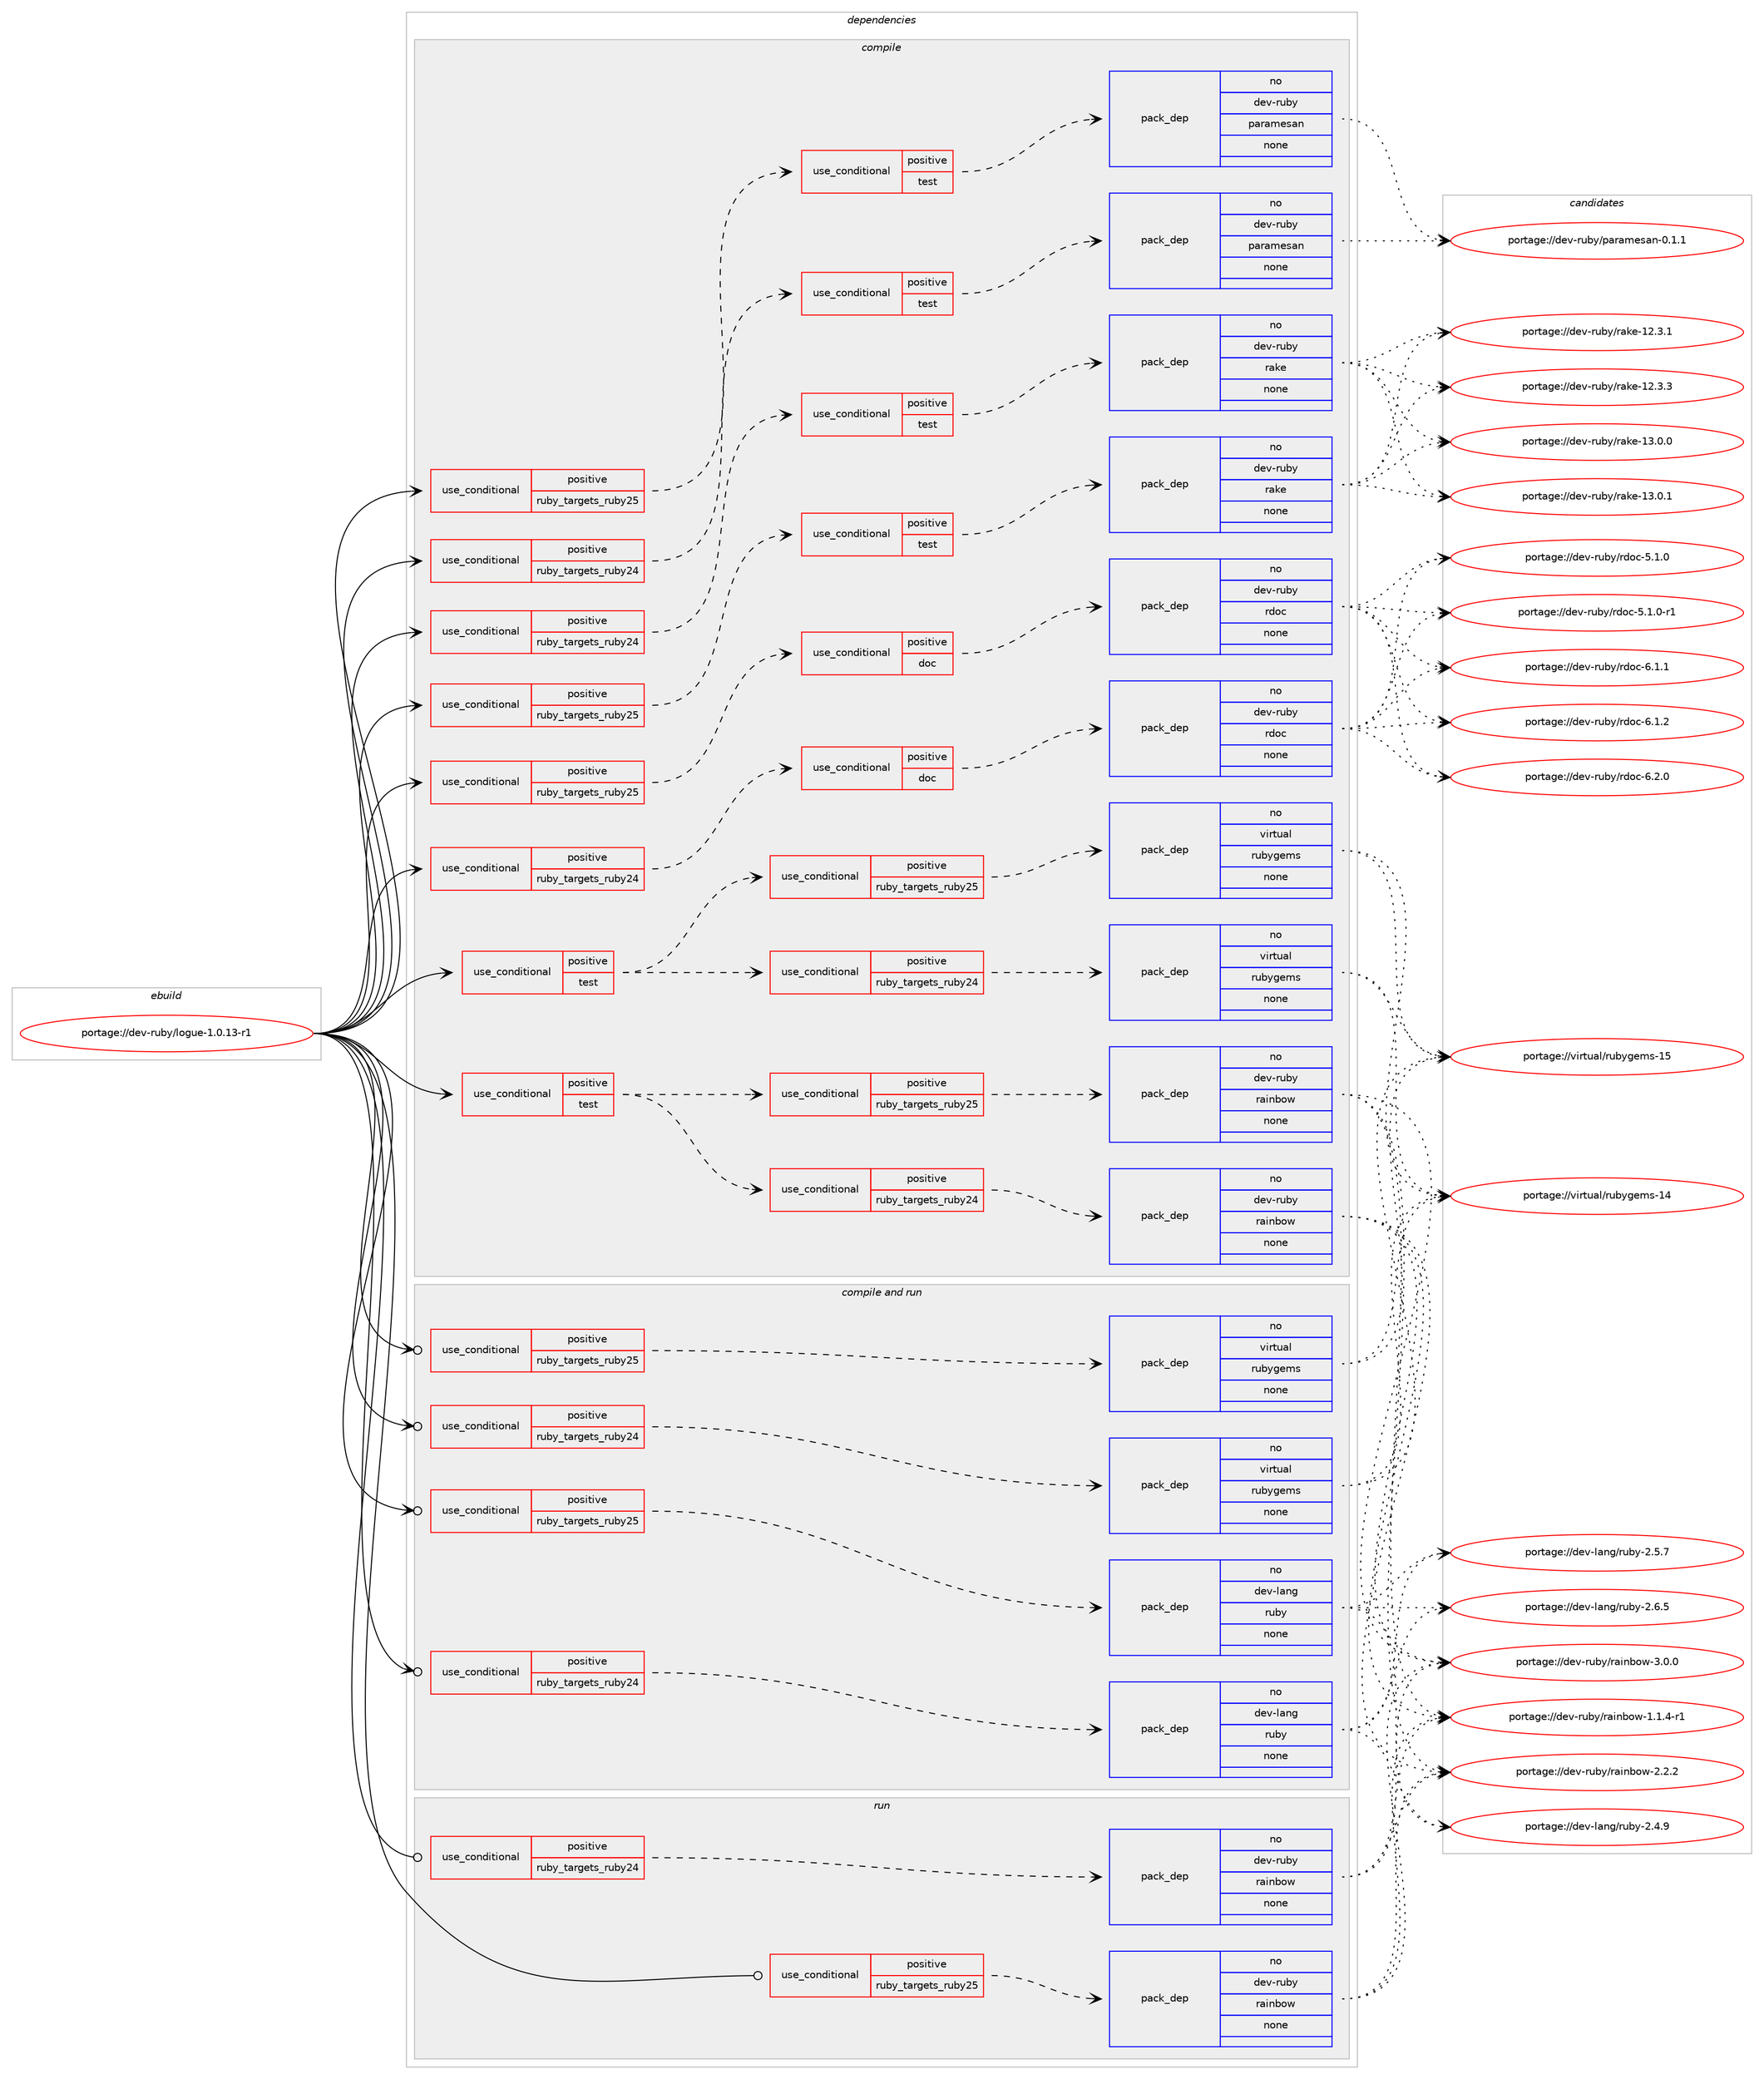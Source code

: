digraph prolog {

# *************
# Graph options
# *************

newrank=true;
concentrate=true;
compound=true;
graph [rankdir=LR,fontname=Helvetica,fontsize=10,ranksep=1.5];#, ranksep=2.5, nodesep=0.2];
edge  [arrowhead=vee];
node  [fontname=Helvetica,fontsize=10];

# **********
# The ebuild
# **********

subgraph cluster_leftcol {
color=gray;
rank=same;
label=<<i>ebuild</i>>;
id [label="portage://dev-ruby/logue-1.0.13-r1", color=red, width=4, href="../dev-ruby/logue-1.0.13-r1.svg"];
}

# ****************
# The dependencies
# ****************

subgraph cluster_midcol {
color=gray;
label=<<i>dependencies</i>>;
subgraph cluster_compile {
fillcolor="#eeeeee";
style=filled;
label=<<i>compile</i>>;
subgraph cond55322 {
dependency227153 [label=<<TABLE BORDER="0" CELLBORDER="1" CELLSPACING="0" CELLPADDING="4"><TR><TD ROWSPAN="3" CELLPADDING="10">use_conditional</TD></TR><TR><TD>positive</TD></TR><TR><TD>ruby_targets_ruby24</TD></TR></TABLE>>, shape=none, color=red];
subgraph cond55323 {
dependency227154 [label=<<TABLE BORDER="0" CELLBORDER="1" CELLSPACING="0" CELLPADDING="4"><TR><TD ROWSPAN="3" CELLPADDING="10">use_conditional</TD></TR><TR><TD>positive</TD></TR><TR><TD>doc</TD></TR></TABLE>>, shape=none, color=red];
subgraph pack168333 {
dependency227155 [label=<<TABLE BORDER="0" CELLBORDER="1" CELLSPACING="0" CELLPADDING="4" WIDTH="220"><TR><TD ROWSPAN="6" CELLPADDING="30">pack_dep</TD></TR><TR><TD WIDTH="110">no</TD></TR><TR><TD>dev-ruby</TD></TR><TR><TD>rdoc</TD></TR><TR><TD>none</TD></TR><TR><TD></TD></TR></TABLE>>, shape=none, color=blue];
}
dependency227154:e -> dependency227155:w [weight=20,style="dashed",arrowhead="vee"];
}
dependency227153:e -> dependency227154:w [weight=20,style="dashed",arrowhead="vee"];
}
id:e -> dependency227153:w [weight=20,style="solid",arrowhead="vee"];
subgraph cond55324 {
dependency227156 [label=<<TABLE BORDER="0" CELLBORDER="1" CELLSPACING="0" CELLPADDING="4"><TR><TD ROWSPAN="3" CELLPADDING="10">use_conditional</TD></TR><TR><TD>positive</TD></TR><TR><TD>ruby_targets_ruby24</TD></TR></TABLE>>, shape=none, color=red];
subgraph cond55325 {
dependency227157 [label=<<TABLE BORDER="0" CELLBORDER="1" CELLSPACING="0" CELLPADDING="4"><TR><TD ROWSPAN="3" CELLPADDING="10">use_conditional</TD></TR><TR><TD>positive</TD></TR><TR><TD>test</TD></TR></TABLE>>, shape=none, color=red];
subgraph pack168334 {
dependency227158 [label=<<TABLE BORDER="0" CELLBORDER="1" CELLSPACING="0" CELLPADDING="4" WIDTH="220"><TR><TD ROWSPAN="6" CELLPADDING="30">pack_dep</TD></TR><TR><TD WIDTH="110">no</TD></TR><TR><TD>dev-ruby</TD></TR><TR><TD>paramesan</TD></TR><TR><TD>none</TD></TR><TR><TD></TD></TR></TABLE>>, shape=none, color=blue];
}
dependency227157:e -> dependency227158:w [weight=20,style="dashed",arrowhead="vee"];
}
dependency227156:e -> dependency227157:w [weight=20,style="dashed",arrowhead="vee"];
}
id:e -> dependency227156:w [weight=20,style="solid",arrowhead="vee"];
subgraph cond55326 {
dependency227159 [label=<<TABLE BORDER="0" CELLBORDER="1" CELLSPACING="0" CELLPADDING="4"><TR><TD ROWSPAN="3" CELLPADDING="10">use_conditional</TD></TR><TR><TD>positive</TD></TR><TR><TD>ruby_targets_ruby24</TD></TR></TABLE>>, shape=none, color=red];
subgraph cond55327 {
dependency227160 [label=<<TABLE BORDER="0" CELLBORDER="1" CELLSPACING="0" CELLPADDING="4"><TR><TD ROWSPAN="3" CELLPADDING="10">use_conditional</TD></TR><TR><TD>positive</TD></TR><TR><TD>test</TD></TR></TABLE>>, shape=none, color=red];
subgraph pack168335 {
dependency227161 [label=<<TABLE BORDER="0" CELLBORDER="1" CELLSPACING="0" CELLPADDING="4" WIDTH="220"><TR><TD ROWSPAN="6" CELLPADDING="30">pack_dep</TD></TR><TR><TD WIDTH="110">no</TD></TR><TR><TD>dev-ruby</TD></TR><TR><TD>rake</TD></TR><TR><TD>none</TD></TR><TR><TD></TD></TR></TABLE>>, shape=none, color=blue];
}
dependency227160:e -> dependency227161:w [weight=20,style="dashed",arrowhead="vee"];
}
dependency227159:e -> dependency227160:w [weight=20,style="dashed",arrowhead="vee"];
}
id:e -> dependency227159:w [weight=20,style="solid",arrowhead="vee"];
subgraph cond55328 {
dependency227162 [label=<<TABLE BORDER="0" CELLBORDER="1" CELLSPACING="0" CELLPADDING="4"><TR><TD ROWSPAN="3" CELLPADDING="10">use_conditional</TD></TR><TR><TD>positive</TD></TR><TR><TD>ruby_targets_ruby25</TD></TR></TABLE>>, shape=none, color=red];
subgraph cond55329 {
dependency227163 [label=<<TABLE BORDER="0" CELLBORDER="1" CELLSPACING="0" CELLPADDING="4"><TR><TD ROWSPAN="3" CELLPADDING="10">use_conditional</TD></TR><TR><TD>positive</TD></TR><TR><TD>doc</TD></TR></TABLE>>, shape=none, color=red];
subgraph pack168336 {
dependency227164 [label=<<TABLE BORDER="0" CELLBORDER="1" CELLSPACING="0" CELLPADDING="4" WIDTH="220"><TR><TD ROWSPAN="6" CELLPADDING="30">pack_dep</TD></TR><TR><TD WIDTH="110">no</TD></TR><TR><TD>dev-ruby</TD></TR><TR><TD>rdoc</TD></TR><TR><TD>none</TD></TR><TR><TD></TD></TR></TABLE>>, shape=none, color=blue];
}
dependency227163:e -> dependency227164:w [weight=20,style="dashed",arrowhead="vee"];
}
dependency227162:e -> dependency227163:w [weight=20,style="dashed",arrowhead="vee"];
}
id:e -> dependency227162:w [weight=20,style="solid",arrowhead="vee"];
subgraph cond55330 {
dependency227165 [label=<<TABLE BORDER="0" CELLBORDER="1" CELLSPACING="0" CELLPADDING="4"><TR><TD ROWSPAN="3" CELLPADDING="10">use_conditional</TD></TR><TR><TD>positive</TD></TR><TR><TD>ruby_targets_ruby25</TD></TR></TABLE>>, shape=none, color=red];
subgraph cond55331 {
dependency227166 [label=<<TABLE BORDER="0" CELLBORDER="1" CELLSPACING="0" CELLPADDING="4"><TR><TD ROWSPAN="3" CELLPADDING="10">use_conditional</TD></TR><TR><TD>positive</TD></TR><TR><TD>test</TD></TR></TABLE>>, shape=none, color=red];
subgraph pack168337 {
dependency227167 [label=<<TABLE BORDER="0" CELLBORDER="1" CELLSPACING="0" CELLPADDING="4" WIDTH="220"><TR><TD ROWSPAN="6" CELLPADDING="30">pack_dep</TD></TR><TR><TD WIDTH="110">no</TD></TR><TR><TD>dev-ruby</TD></TR><TR><TD>paramesan</TD></TR><TR><TD>none</TD></TR><TR><TD></TD></TR></TABLE>>, shape=none, color=blue];
}
dependency227166:e -> dependency227167:w [weight=20,style="dashed",arrowhead="vee"];
}
dependency227165:e -> dependency227166:w [weight=20,style="dashed",arrowhead="vee"];
}
id:e -> dependency227165:w [weight=20,style="solid",arrowhead="vee"];
subgraph cond55332 {
dependency227168 [label=<<TABLE BORDER="0" CELLBORDER="1" CELLSPACING="0" CELLPADDING="4"><TR><TD ROWSPAN="3" CELLPADDING="10">use_conditional</TD></TR><TR><TD>positive</TD></TR><TR><TD>ruby_targets_ruby25</TD></TR></TABLE>>, shape=none, color=red];
subgraph cond55333 {
dependency227169 [label=<<TABLE BORDER="0" CELLBORDER="1" CELLSPACING="0" CELLPADDING="4"><TR><TD ROWSPAN="3" CELLPADDING="10">use_conditional</TD></TR><TR><TD>positive</TD></TR><TR><TD>test</TD></TR></TABLE>>, shape=none, color=red];
subgraph pack168338 {
dependency227170 [label=<<TABLE BORDER="0" CELLBORDER="1" CELLSPACING="0" CELLPADDING="4" WIDTH="220"><TR><TD ROWSPAN="6" CELLPADDING="30">pack_dep</TD></TR><TR><TD WIDTH="110">no</TD></TR><TR><TD>dev-ruby</TD></TR><TR><TD>rake</TD></TR><TR><TD>none</TD></TR><TR><TD></TD></TR></TABLE>>, shape=none, color=blue];
}
dependency227169:e -> dependency227170:w [weight=20,style="dashed",arrowhead="vee"];
}
dependency227168:e -> dependency227169:w [weight=20,style="dashed",arrowhead="vee"];
}
id:e -> dependency227168:w [weight=20,style="solid",arrowhead="vee"];
subgraph cond55334 {
dependency227171 [label=<<TABLE BORDER="0" CELLBORDER="1" CELLSPACING="0" CELLPADDING="4"><TR><TD ROWSPAN="3" CELLPADDING="10">use_conditional</TD></TR><TR><TD>positive</TD></TR><TR><TD>test</TD></TR></TABLE>>, shape=none, color=red];
subgraph cond55335 {
dependency227172 [label=<<TABLE BORDER="0" CELLBORDER="1" CELLSPACING="0" CELLPADDING="4"><TR><TD ROWSPAN="3" CELLPADDING="10">use_conditional</TD></TR><TR><TD>positive</TD></TR><TR><TD>ruby_targets_ruby24</TD></TR></TABLE>>, shape=none, color=red];
subgraph pack168339 {
dependency227173 [label=<<TABLE BORDER="0" CELLBORDER="1" CELLSPACING="0" CELLPADDING="4" WIDTH="220"><TR><TD ROWSPAN="6" CELLPADDING="30">pack_dep</TD></TR><TR><TD WIDTH="110">no</TD></TR><TR><TD>dev-ruby</TD></TR><TR><TD>rainbow</TD></TR><TR><TD>none</TD></TR><TR><TD></TD></TR></TABLE>>, shape=none, color=blue];
}
dependency227172:e -> dependency227173:w [weight=20,style="dashed",arrowhead="vee"];
}
dependency227171:e -> dependency227172:w [weight=20,style="dashed",arrowhead="vee"];
subgraph cond55336 {
dependency227174 [label=<<TABLE BORDER="0" CELLBORDER="1" CELLSPACING="0" CELLPADDING="4"><TR><TD ROWSPAN="3" CELLPADDING="10">use_conditional</TD></TR><TR><TD>positive</TD></TR><TR><TD>ruby_targets_ruby25</TD></TR></TABLE>>, shape=none, color=red];
subgraph pack168340 {
dependency227175 [label=<<TABLE BORDER="0" CELLBORDER="1" CELLSPACING="0" CELLPADDING="4" WIDTH="220"><TR><TD ROWSPAN="6" CELLPADDING="30">pack_dep</TD></TR><TR><TD WIDTH="110">no</TD></TR><TR><TD>dev-ruby</TD></TR><TR><TD>rainbow</TD></TR><TR><TD>none</TD></TR><TR><TD></TD></TR></TABLE>>, shape=none, color=blue];
}
dependency227174:e -> dependency227175:w [weight=20,style="dashed",arrowhead="vee"];
}
dependency227171:e -> dependency227174:w [weight=20,style="dashed",arrowhead="vee"];
}
id:e -> dependency227171:w [weight=20,style="solid",arrowhead="vee"];
subgraph cond55337 {
dependency227176 [label=<<TABLE BORDER="0" CELLBORDER="1" CELLSPACING="0" CELLPADDING="4"><TR><TD ROWSPAN="3" CELLPADDING="10">use_conditional</TD></TR><TR><TD>positive</TD></TR><TR><TD>test</TD></TR></TABLE>>, shape=none, color=red];
subgraph cond55338 {
dependency227177 [label=<<TABLE BORDER="0" CELLBORDER="1" CELLSPACING="0" CELLPADDING="4"><TR><TD ROWSPAN="3" CELLPADDING="10">use_conditional</TD></TR><TR><TD>positive</TD></TR><TR><TD>ruby_targets_ruby24</TD></TR></TABLE>>, shape=none, color=red];
subgraph pack168341 {
dependency227178 [label=<<TABLE BORDER="0" CELLBORDER="1" CELLSPACING="0" CELLPADDING="4" WIDTH="220"><TR><TD ROWSPAN="6" CELLPADDING="30">pack_dep</TD></TR><TR><TD WIDTH="110">no</TD></TR><TR><TD>virtual</TD></TR><TR><TD>rubygems</TD></TR><TR><TD>none</TD></TR><TR><TD></TD></TR></TABLE>>, shape=none, color=blue];
}
dependency227177:e -> dependency227178:w [weight=20,style="dashed",arrowhead="vee"];
}
dependency227176:e -> dependency227177:w [weight=20,style="dashed",arrowhead="vee"];
subgraph cond55339 {
dependency227179 [label=<<TABLE BORDER="0" CELLBORDER="1" CELLSPACING="0" CELLPADDING="4"><TR><TD ROWSPAN="3" CELLPADDING="10">use_conditional</TD></TR><TR><TD>positive</TD></TR><TR><TD>ruby_targets_ruby25</TD></TR></TABLE>>, shape=none, color=red];
subgraph pack168342 {
dependency227180 [label=<<TABLE BORDER="0" CELLBORDER="1" CELLSPACING="0" CELLPADDING="4" WIDTH="220"><TR><TD ROWSPAN="6" CELLPADDING="30">pack_dep</TD></TR><TR><TD WIDTH="110">no</TD></TR><TR><TD>virtual</TD></TR><TR><TD>rubygems</TD></TR><TR><TD>none</TD></TR><TR><TD></TD></TR></TABLE>>, shape=none, color=blue];
}
dependency227179:e -> dependency227180:w [weight=20,style="dashed",arrowhead="vee"];
}
dependency227176:e -> dependency227179:w [weight=20,style="dashed",arrowhead="vee"];
}
id:e -> dependency227176:w [weight=20,style="solid",arrowhead="vee"];
}
subgraph cluster_compileandrun {
fillcolor="#eeeeee";
style=filled;
label=<<i>compile and run</i>>;
subgraph cond55340 {
dependency227181 [label=<<TABLE BORDER="0" CELLBORDER="1" CELLSPACING="0" CELLPADDING="4"><TR><TD ROWSPAN="3" CELLPADDING="10">use_conditional</TD></TR><TR><TD>positive</TD></TR><TR><TD>ruby_targets_ruby24</TD></TR></TABLE>>, shape=none, color=red];
subgraph pack168343 {
dependency227182 [label=<<TABLE BORDER="0" CELLBORDER="1" CELLSPACING="0" CELLPADDING="4" WIDTH="220"><TR><TD ROWSPAN="6" CELLPADDING="30">pack_dep</TD></TR><TR><TD WIDTH="110">no</TD></TR><TR><TD>dev-lang</TD></TR><TR><TD>ruby</TD></TR><TR><TD>none</TD></TR><TR><TD></TD></TR></TABLE>>, shape=none, color=blue];
}
dependency227181:e -> dependency227182:w [weight=20,style="dashed",arrowhead="vee"];
}
id:e -> dependency227181:w [weight=20,style="solid",arrowhead="odotvee"];
subgraph cond55341 {
dependency227183 [label=<<TABLE BORDER="0" CELLBORDER="1" CELLSPACING="0" CELLPADDING="4"><TR><TD ROWSPAN="3" CELLPADDING="10">use_conditional</TD></TR><TR><TD>positive</TD></TR><TR><TD>ruby_targets_ruby24</TD></TR></TABLE>>, shape=none, color=red];
subgraph pack168344 {
dependency227184 [label=<<TABLE BORDER="0" CELLBORDER="1" CELLSPACING="0" CELLPADDING="4" WIDTH="220"><TR><TD ROWSPAN="6" CELLPADDING="30">pack_dep</TD></TR><TR><TD WIDTH="110">no</TD></TR><TR><TD>virtual</TD></TR><TR><TD>rubygems</TD></TR><TR><TD>none</TD></TR><TR><TD></TD></TR></TABLE>>, shape=none, color=blue];
}
dependency227183:e -> dependency227184:w [weight=20,style="dashed",arrowhead="vee"];
}
id:e -> dependency227183:w [weight=20,style="solid",arrowhead="odotvee"];
subgraph cond55342 {
dependency227185 [label=<<TABLE BORDER="0" CELLBORDER="1" CELLSPACING="0" CELLPADDING="4"><TR><TD ROWSPAN="3" CELLPADDING="10">use_conditional</TD></TR><TR><TD>positive</TD></TR><TR><TD>ruby_targets_ruby25</TD></TR></TABLE>>, shape=none, color=red];
subgraph pack168345 {
dependency227186 [label=<<TABLE BORDER="0" CELLBORDER="1" CELLSPACING="0" CELLPADDING="4" WIDTH="220"><TR><TD ROWSPAN="6" CELLPADDING="30">pack_dep</TD></TR><TR><TD WIDTH="110">no</TD></TR><TR><TD>dev-lang</TD></TR><TR><TD>ruby</TD></TR><TR><TD>none</TD></TR><TR><TD></TD></TR></TABLE>>, shape=none, color=blue];
}
dependency227185:e -> dependency227186:w [weight=20,style="dashed",arrowhead="vee"];
}
id:e -> dependency227185:w [weight=20,style="solid",arrowhead="odotvee"];
subgraph cond55343 {
dependency227187 [label=<<TABLE BORDER="0" CELLBORDER="1" CELLSPACING="0" CELLPADDING="4"><TR><TD ROWSPAN="3" CELLPADDING="10">use_conditional</TD></TR><TR><TD>positive</TD></TR><TR><TD>ruby_targets_ruby25</TD></TR></TABLE>>, shape=none, color=red];
subgraph pack168346 {
dependency227188 [label=<<TABLE BORDER="0" CELLBORDER="1" CELLSPACING="0" CELLPADDING="4" WIDTH="220"><TR><TD ROWSPAN="6" CELLPADDING="30">pack_dep</TD></TR><TR><TD WIDTH="110">no</TD></TR><TR><TD>virtual</TD></TR><TR><TD>rubygems</TD></TR><TR><TD>none</TD></TR><TR><TD></TD></TR></TABLE>>, shape=none, color=blue];
}
dependency227187:e -> dependency227188:w [weight=20,style="dashed",arrowhead="vee"];
}
id:e -> dependency227187:w [weight=20,style="solid",arrowhead="odotvee"];
}
subgraph cluster_run {
fillcolor="#eeeeee";
style=filled;
label=<<i>run</i>>;
subgraph cond55344 {
dependency227189 [label=<<TABLE BORDER="0" CELLBORDER="1" CELLSPACING="0" CELLPADDING="4"><TR><TD ROWSPAN="3" CELLPADDING="10">use_conditional</TD></TR><TR><TD>positive</TD></TR><TR><TD>ruby_targets_ruby24</TD></TR></TABLE>>, shape=none, color=red];
subgraph pack168347 {
dependency227190 [label=<<TABLE BORDER="0" CELLBORDER="1" CELLSPACING="0" CELLPADDING="4" WIDTH="220"><TR><TD ROWSPAN="6" CELLPADDING="30">pack_dep</TD></TR><TR><TD WIDTH="110">no</TD></TR><TR><TD>dev-ruby</TD></TR><TR><TD>rainbow</TD></TR><TR><TD>none</TD></TR><TR><TD></TD></TR></TABLE>>, shape=none, color=blue];
}
dependency227189:e -> dependency227190:w [weight=20,style="dashed",arrowhead="vee"];
}
id:e -> dependency227189:w [weight=20,style="solid",arrowhead="odot"];
subgraph cond55345 {
dependency227191 [label=<<TABLE BORDER="0" CELLBORDER="1" CELLSPACING="0" CELLPADDING="4"><TR><TD ROWSPAN="3" CELLPADDING="10">use_conditional</TD></TR><TR><TD>positive</TD></TR><TR><TD>ruby_targets_ruby25</TD></TR></TABLE>>, shape=none, color=red];
subgraph pack168348 {
dependency227192 [label=<<TABLE BORDER="0" CELLBORDER="1" CELLSPACING="0" CELLPADDING="4" WIDTH="220"><TR><TD ROWSPAN="6" CELLPADDING="30">pack_dep</TD></TR><TR><TD WIDTH="110">no</TD></TR><TR><TD>dev-ruby</TD></TR><TR><TD>rainbow</TD></TR><TR><TD>none</TD></TR><TR><TD></TD></TR></TABLE>>, shape=none, color=blue];
}
dependency227191:e -> dependency227192:w [weight=20,style="dashed",arrowhead="vee"];
}
id:e -> dependency227191:w [weight=20,style="solid",arrowhead="odot"];
}
}

# **************
# The candidates
# **************

subgraph cluster_choices {
rank=same;
color=gray;
label=<<i>candidates</i>>;

subgraph choice168333 {
color=black;
nodesep=1;
choiceportage10010111845114117981214711410011199455346494648 [label="portage://dev-ruby/rdoc-5.1.0", color=red, width=4,href="../dev-ruby/rdoc-5.1.0.svg"];
choiceportage100101118451141179812147114100111994553464946484511449 [label="portage://dev-ruby/rdoc-5.1.0-r1", color=red, width=4,href="../dev-ruby/rdoc-5.1.0-r1.svg"];
choiceportage10010111845114117981214711410011199455446494649 [label="portage://dev-ruby/rdoc-6.1.1", color=red, width=4,href="../dev-ruby/rdoc-6.1.1.svg"];
choiceportage10010111845114117981214711410011199455446494650 [label="portage://dev-ruby/rdoc-6.1.2", color=red, width=4,href="../dev-ruby/rdoc-6.1.2.svg"];
choiceportage10010111845114117981214711410011199455446504648 [label="portage://dev-ruby/rdoc-6.2.0", color=red, width=4,href="../dev-ruby/rdoc-6.2.0.svg"];
dependency227155:e -> choiceportage10010111845114117981214711410011199455346494648:w [style=dotted,weight="100"];
dependency227155:e -> choiceportage100101118451141179812147114100111994553464946484511449:w [style=dotted,weight="100"];
dependency227155:e -> choiceportage10010111845114117981214711410011199455446494649:w [style=dotted,weight="100"];
dependency227155:e -> choiceportage10010111845114117981214711410011199455446494650:w [style=dotted,weight="100"];
dependency227155:e -> choiceportage10010111845114117981214711410011199455446504648:w [style=dotted,weight="100"];
}
subgraph choice168334 {
color=black;
nodesep=1;
choiceportage100101118451141179812147112971149710910111597110454846494649 [label="portage://dev-ruby/paramesan-0.1.1", color=red, width=4,href="../dev-ruby/paramesan-0.1.1.svg"];
dependency227158:e -> choiceportage100101118451141179812147112971149710910111597110454846494649:w [style=dotted,weight="100"];
}
subgraph choice168335 {
color=black;
nodesep=1;
choiceportage1001011184511411798121471149710710145495046514649 [label="portage://dev-ruby/rake-12.3.1", color=red, width=4,href="../dev-ruby/rake-12.3.1.svg"];
choiceportage1001011184511411798121471149710710145495046514651 [label="portage://dev-ruby/rake-12.3.3", color=red, width=4,href="../dev-ruby/rake-12.3.3.svg"];
choiceportage1001011184511411798121471149710710145495146484648 [label="portage://dev-ruby/rake-13.0.0", color=red, width=4,href="../dev-ruby/rake-13.0.0.svg"];
choiceportage1001011184511411798121471149710710145495146484649 [label="portage://dev-ruby/rake-13.0.1", color=red, width=4,href="../dev-ruby/rake-13.0.1.svg"];
dependency227161:e -> choiceportage1001011184511411798121471149710710145495046514649:w [style=dotted,weight="100"];
dependency227161:e -> choiceportage1001011184511411798121471149710710145495046514651:w [style=dotted,weight="100"];
dependency227161:e -> choiceportage1001011184511411798121471149710710145495146484648:w [style=dotted,weight="100"];
dependency227161:e -> choiceportage1001011184511411798121471149710710145495146484649:w [style=dotted,weight="100"];
}
subgraph choice168336 {
color=black;
nodesep=1;
choiceportage10010111845114117981214711410011199455346494648 [label="portage://dev-ruby/rdoc-5.1.0", color=red, width=4,href="../dev-ruby/rdoc-5.1.0.svg"];
choiceportage100101118451141179812147114100111994553464946484511449 [label="portage://dev-ruby/rdoc-5.1.0-r1", color=red, width=4,href="../dev-ruby/rdoc-5.1.0-r1.svg"];
choiceportage10010111845114117981214711410011199455446494649 [label="portage://dev-ruby/rdoc-6.1.1", color=red, width=4,href="../dev-ruby/rdoc-6.1.1.svg"];
choiceportage10010111845114117981214711410011199455446494650 [label="portage://dev-ruby/rdoc-6.1.2", color=red, width=4,href="../dev-ruby/rdoc-6.1.2.svg"];
choiceportage10010111845114117981214711410011199455446504648 [label="portage://dev-ruby/rdoc-6.2.0", color=red, width=4,href="../dev-ruby/rdoc-6.2.0.svg"];
dependency227164:e -> choiceportage10010111845114117981214711410011199455346494648:w [style=dotted,weight="100"];
dependency227164:e -> choiceportage100101118451141179812147114100111994553464946484511449:w [style=dotted,weight="100"];
dependency227164:e -> choiceportage10010111845114117981214711410011199455446494649:w [style=dotted,weight="100"];
dependency227164:e -> choiceportage10010111845114117981214711410011199455446494650:w [style=dotted,weight="100"];
dependency227164:e -> choiceportage10010111845114117981214711410011199455446504648:w [style=dotted,weight="100"];
}
subgraph choice168337 {
color=black;
nodesep=1;
choiceportage100101118451141179812147112971149710910111597110454846494649 [label="portage://dev-ruby/paramesan-0.1.1", color=red, width=4,href="../dev-ruby/paramesan-0.1.1.svg"];
dependency227167:e -> choiceportage100101118451141179812147112971149710910111597110454846494649:w [style=dotted,weight="100"];
}
subgraph choice168338 {
color=black;
nodesep=1;
choiceportage1001011184511411798121471149710710145495046514649 [label="portage://dev-ruby/rake-12.3.1", color=red, width=4,href="../dev-ruby/rake-12.3.1.svg"];
choiceportage1001011184511411798121471149710710145495046514651 [label="portage://dev-ruby/rake-12.3.3", color=red, width=4,href="../dev-ruby/rake-12.3.3.svg"];
choiceportage1001011184511411798121471149710710145495146484648 [label="portage://dev-ruby/rake-13.0.0", color=red, width=4,href="../dev-ruby/rake-13.0.0.svg"];
choiceportage1001011184511411798121471149710710145495146484649 [label="portage://dev-ruby/rake-13.0.1", color=red, width=4,href="../dev-ruby/rake-13.0.1.svg"];
dependency227170:e -> choiceportage1001011184511411798121471149710710145495046514649:w [style=dotted,weight="100"];
dependency227170:e -> choiceportage1001011184511411798121471149710710145495046514651:w [style=dotted,weight="100"];
dependency227170:e -> choiceportage1001011184511411798121471149710710145495146484648:w [style=dotted,weight="100"];
dependency227170:e -> choiceportage1001011184511411798121471149710710145495146484649:w [style=dotted,weight="100"];
}
subgraph choice168339 {
color=black;
nodesep=1;
choiceportage10010111845114117981214711497105110981111194549464946524511449 [label="portage://dev-ruby/rainbow-1.1.4-r1", color=red, width=4,href="../dev-ruby/rainbow-1.1.4-r1.svg"];
choiceportage1001011184511411798121471149710511098111119455046504650 [label="portage://dev-ruby/rainbow-2.2.2", color=red, width=4,href="../dev-ruby/rainbow-2.2.2.svg"];
choiceportage1001011184511411798121471149710511098111119455146484648 [label="portage://dev-ruby/rainbow-3.0.0", color=red, width=4,href="../dev-ruby/rainbow-3.0.0.svg"];
dependency227173:e -> choiceportage10010111845114117981214711497105110981111194549464946524511449:w [style=dotted,weight="100"];
dependency227173:e -> choiceportage1001011184511411798121471149710511098111119455046504650:w [style=dotted,weight="100"];
dependency227173:e -> choiceportage1001011184511411798121471149710511098111119455146484648:w [style=dotted,weight="100"];
}
subgraph choice168340 {
color=black;
nodesep=1;
choiceportage10010111845114117981214711497105110981111194549464946524511449 [label="portage://dev-ruby/rainbow-1.1.4-r1", color=red, width=4,href="../dev-ruby/rainbow-1.1.4-r1.svg"];
choiceportage1001011184511411798121471149710511098111119455046504650 [label="portage://dev-ruby/rainbow-2.2.2", color=red, width=4,href="../dev-ruby/rainbow-2.2.2.svg"];
choiceportage1001011184511411798121471149710511098111119455146484648 [label="portage://dev-ruby/rainbow-3.0.0", color=red, width=4,href="../dev-ruby/rainbow-3.0.0.svg"];
dependency227175:e -> choiceportage10010111845114117981214711497105110981111194549464946524511449:w [style=dotted,weight="100"];
dependency227175:e -> choiceportage1001011184511411798121471149710511098111119455046504650:w [style=dotted,weight="100"];
dependency227175:e -> choiceportage1001011184511411798121471149710511098111119455146484648:w [style=dotted,weight="100"];
}
subgraph choice168341 {
color=black;
nodesep=1;
choiceportage118105114116117971084711411798121103101109115454952 [label="portage://virtual/rubygems-14", color=red, width=4,href="../virtual/rubygems-14.svg"];
choiceportage118105114116117971084711411798121103101109115454953 [label="portage://virtual/rubygems-15", color=red, width=4,href="../virtual/rubygems-15.svg"];
dependency227178:e -> choiceportage118105114116117971084711411798121103101109115454952:w [style=dotted,weight="100"];
dependency227178:e -> choiceportage118105114116117971084711411798121103101109115454953:w [style=dotted,weight="100"];
}
subgraph choice168342 {
color=black;
nodesep=1;
choiceportage118105114116117971084711411798121103101109115454952 [label="portage://virtual/rubygems-14", color=red, width=4,href="../virtual/rubygems-14.svg"];
choiceportage118105114116117971084711411798121103101109115454953 [label="portage://virtual/rubygems-15", color=red, width=4,href="../virtual/rubygems-15.svg"];
dependency227180:e -> choiceportage118105114116117971084711411798121103101109115454952:w [style=dotted,weight="100"];
dependency227180:e -> choiceportage118105114116117971084711411798121103101109115454953:w [style=dotted,weight="100"];
}
subgraph choice168343 {
color=black;
nodesep=1;
choiceportage10010111845108971101034711411798121455046524657 [label="portage://dev-lang/ruby-2.4.9", color=red, width=4,href="../dev-lang/ruby-2.4.9.svg"];
choiceportage10010111845108971101034711411798121455046534655 [label="portage://dev-lang/ruby-2.5.7", color=red, width=4,href="../dev-lang/ruby-2.5.7.svg"];
choiceportage10010111845108971101034711411798121455046544653 [label="portage://dev-lang/ruby-2.6.5", color=red, width=4,href="../dev-lang/ruby-2.6.5.svg"];
dependency227182:e -> choiceportage10010111845108971101034711411798121455046524657:w [style=dotted,weight="100"];
dependency227182:e -> choiceportage10010111845108971101034711411798121455046534655:w [style=dotted,weight="100"];
dependency227182:e -> choiceportage10010111845108971101034711411798121455046544653:w [style=dotted,weight="100"];
}
subgraph choice168344 {
color=black;
nodesep=1;
choiceportage118105114116117971084711411798121103101109115454952 [label="portage://virtual/rubygems-14", color=red, width=4,href="../virtual/rubygems-14.svg"];
choiceportage118105114116117971084711411798121103101109115454953 [label="portage://virtual/rubygems-15", color=red, width=4,href="../virtual/rubygems-15.svg"];
dependency227184:e -> choiceportage118105114116117971084711411798121103101109115454952:w [style=dotted,weight="100"];
dependency227184:e -> choiceportage118105114116117971084711411798121103101109115454953:w [style=dotted,weight="100"];
}
subgraph choice168345 {
color=black;
nodesep=1;
choiceportage10010111845108971101034711411798121455046524657 [label="portage://dev-lang/ruby-2.4.9", color=red, width=4,href="../dev-lang/ruby-2.4.9.svg"];
choiceportage10010111845108971101034711411798121455046534655 [label="portage://dev-lang/ruby-2.5.7", color=red, width=4,href="../dev-lang/ruby-2.5.7.svg"];
choiceportage10010111845108971101034711411798121455046544653 [label="portage://dev-lang/ruby-2.6.5", color=red, width=4,href="../dev-lang/ruby-2.6.5.svg"];
dependency227186:e -> choiceportage10010111845108971101034711411798121455046524657:w [style=dotted,weight="100"];
dependency227186:e -> choiceportage10010111845108971101034711411798121455046534655:w [style=dotted,weight="100"];
dependency227186:e -> choiceportage10010111845108971101034711411798121455046544653:w [style=dotted,weight="100"];
}
subgraph choice168346 {
color=black;
nodesep=1;
choiceportage118105114116117971084711411798121103101109115454952 [label="portage://virtual/rubygems-14", color=red, width=4,href="../virtual/rubygems-14.svg"];
choiceportage118105114116117971084711411798121103101109115454953 [label="portage://virtual/rubygems-15", color=red, width=4,href="../virtual/rubygems-15.svg"];
dependency227188:e -> choiceportage118105114116117971084711411798121103101109115454952:w [style=dotted,weight="100"];
dependency227188:e -> choiceportage118105114116117971084711411798121103101109115454953:w [style=dotted,weight="100"];
}
subgraph choice168347 {
color=black;
nodesep=1;
choiceportage10010111845114117981214711497105110981111194549464946524511449 [label="portage://dev-ruby/rainbow-1.1.4-r1", color=red, width=4,href="../dev-ruby/rainbow-1.1.4-r1.svg"];
choiceportage1001011184511411798121471149710511098111119455046504650 [label="portage://dev-ruby/rainbow-2.2.2", color=red, width=4,href="../dev-ruby/rainbow-2.2.2.svg"];
choiceportage1001011184511411798121471149710511098111119455146484648 [label="portage://dev-ruby/rainbow-3.0.0", color=red, width=4,href="../dev-ruby/rainbow-3.0.0.svg"];
dependency227190:e -> choiceportage10010111845114117981214711497105110981111194549464946524511449:w [style=dotted,weight="100"];
dependency227190:e -> choiceportage1001011184511411798121471149710511098111119455046504650:w [style=dotted,weight="100"];
dependency227190:e -> choiceportage1001011184511411798121471149710511098111119455146484648:w [style=dotted,weight="100"];
}
subgraph choice168348 {
color=black;
nodesep=1;
choiceportage10010111845114117981214711497105110981111194549464946524511449 [label="portage://dev-ruby/rainbow-1.1.4-r1", color=red, width=4,href="../dev-ruby/rainbow-1.1.4-r1.svg"];
choiceportage1001011184511411798121471149710511098111119455046504650 [label="portage://dev-ruby/rainbow-2.2.2", color=red, width=4,href="../dev-ruby/rainbow-2.2.2.svg"];
choiceportage1001011184511411798121471149710511098111119455146484648 [label="portage://dev-ruby/rainbow-3.0.0", color=red, width=4,href="../dev-ruby/rainbow-3.0.0.svg"];
dependency227192:e -> choiceportage10010111845114117981214711497105110981111194549464946524511449:w [style=dotted,weight="100"];
dependency227192:e -> choiceportage1001011184511411798121471149710511098111119455046504650:w [style=dotted,weight="100"];
dependency227192:e -> choiceportage1001011184511411798121471149710511098111119455146484648:w [style=dotted,weight="100"];
}
}

}
